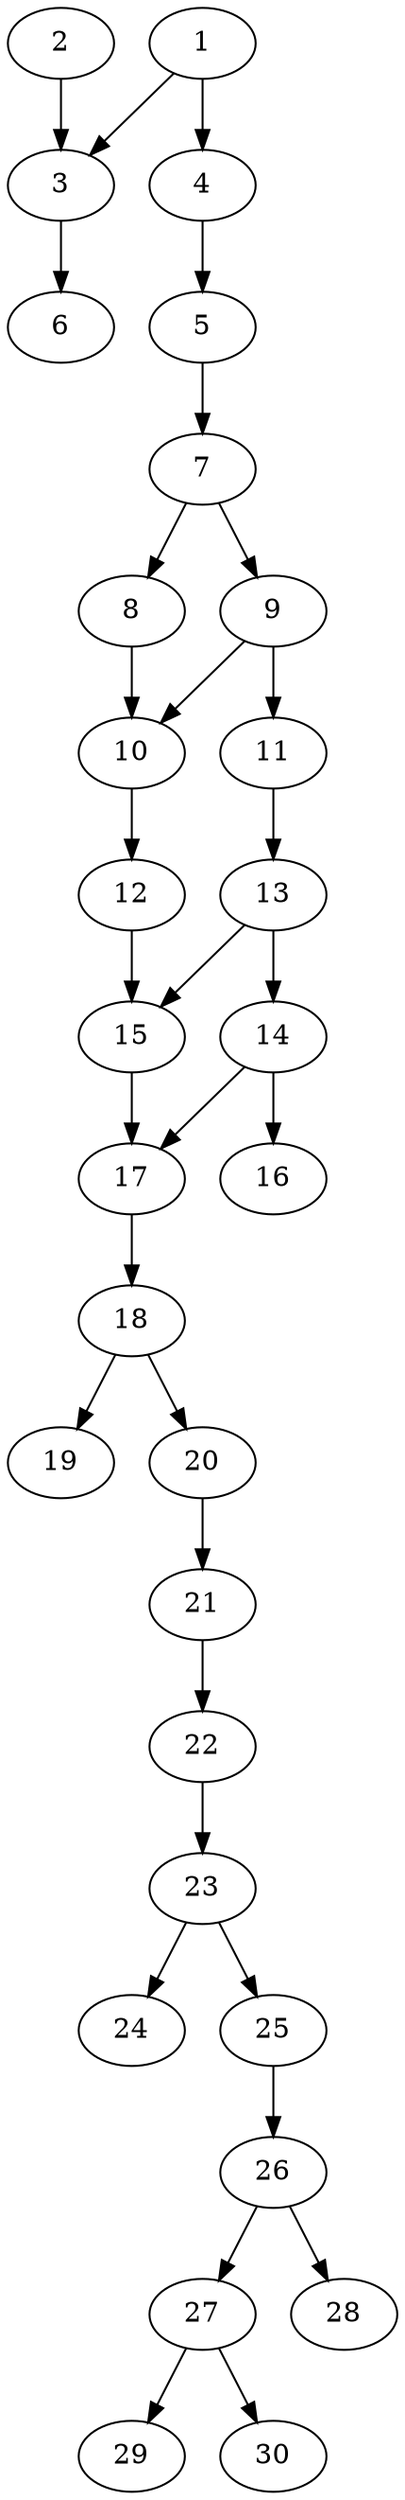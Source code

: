 // DAG automatically generated by daggen at Thu Oct  3 14:04:18 2019
// ./daggen --dot -n 30 --ccr 0.4 --fat 0.3 --regular 0.5 --density 0.6 --mindata 5242880 --maxdata 52428800 
digraph G {
  1 [size="111685120", alpha="0.03", expect_size="44674048"] 
  1 -> 3 [size ="44674048"]
  1 -> 4 [size ="44674048"]
  2 [size="110497280", alpha="0.14", expect_size="44198912"] 
  2 -> 3 [size ="44198912"]
  3 [size="113976320", alpha="0.02", expect_size="45590528"] 
  3 -> 6 [size ="45590528"]
  4 [size="103370240", alpha="0.11", expect_size="41348096"] 
  4 -> 5 [size ="41348096"]
  5 [size="51320320", alpha="0.06", expect_size="20528128"] 
  5 -> 7 [size ="20528128"]
  6 [size="33379840", alpha="0.00", expect_size="13351936"] 
  7 [size="112560640", alpha="0.19", expect_size="45024256"] 
  7 -> 8 [size ="45024256"]
  7 -> 9 [size ="45024256"]
  8 [size="93849600", alpha="0.11", expect_size="37539840"] 
  8 -> 10 [size ="37539840"]
  9 [size="117706240", alpha="0.19", expect_size="47082496"] 
  9 -> 10 [size ="47082496"]
  9 -> 11 [size ="47082496"]
  10 [size="85473280", alpha="0.18", expect_size="34189312"] 
  10 -> 12 [size ="34189312"]
  11 [size="38328320", alpha="0.05", expect_size="15331328"] 
  11 -> 13 [size ="15331328"]
  12 [size="53422080", alpha="0.05", expect_size="21368832"] 
  12 -> 15 [size ="21368832"]
  13 [size="17728000", alpha="0.08", expect_size="7091200"] 
  13 -> 14 [size ="7091200"]
  13 -> 15 [size ="7091200"]
  14 [size="29962240", alpha="0.01", expect_size="11984896"] 
  14 -> 16 [size ="11984896"]
  14 -> 17 [size ="11984896"]
  15 [size="97303040", alpha="0.12", expect_size="38921216"] 
  15 -> 17 [size ="38921216"]
  16 [size="130954240", alpha="0.14", expect_size="52381696"] 
  17 [size="13224960", alpha="0.07", expect_size="5289984"] 
  17 -> 18 [size ="5289984"]
  18 [size="122992640", alpha="0.05", expect_size="49197056"] 
  18 -> 19 [size ="49197056"]
  18 -> 20 [size ="49197056"]
  19 [size="71920640", alpha="0.08", expect_size="28768256"] 
  20 [size="63144960", alpha="0.19", expect_size="25257984"] 
  20 -> 21 [size ="25257984"]
  21 [size="50501120", alpha="0.07", expect_size="20200448"] 
  21 -> 22 [size ="20200448"]
  22 [size="78973440", alpha="0.12", expect_size="31589376"] 
  22 -> 23 [size ="31589376"]
  23 [size="109258240", alpha="0.13", expect_size="43703296"] 
  23 -> 24 [size ="43703296"]
  23 -> 25 [size ="43703296"]
  24 [size="37560320", alpha="0.10", expect_size="15024128"] 
  25 [size="40744960", alpha="0.13", expect_size="16297984"] 
  25 -> 26 [size ="16297984"]
  26 [size="112547840", alpha="0.20", expect_size="45019136"] 
  26 -> 27 [size ="45019136"]
  26 -> 28 [size ="45019136"]
  27 [size="75512320", alpha="0.04", expect_size="30204928"] 
  27 -> 29 [size ="30204928"]
  27 -> 30 [size ="30204928"]
  28 [size="119032320", alpha="0.01", expect_size="47612928"] 
  29 [size="31178240", alpha="0.16", expect_size="12471296"] 
  30 [size="78589440", alpha="0.03", expect_size="31435776"] 
}
